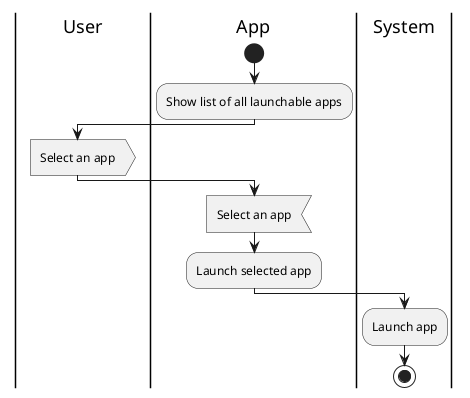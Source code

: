 
@startuml PAAA#34.activity

skinparam monochrome true

|User|
|App|
start
:Show list of all launchable apps;
|User|
:Select an app>
|App|
:Select an app<
:Launch selected app;
|System|
:Launch app;
stop

@enduml
